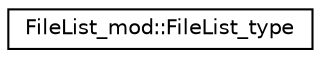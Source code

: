 digraph "Graphical Class Hierarchy"
{
 // LATEX_PDF_SIZE
  edge [fontname="Helvetica",fontsize="10",labelfontname="Helvetica",labelfontsize="10"];
  node [fontname="Helvetica",fontsize="10",shape=record];
  rankdir="LR";
  Node0 [label="FileList_mod::FileList_type",height=0.2,width=0.4,color="black", fillcolor="white", style="filled",URL="$structFileList__mod_1_1FileList__type.html",tooltip="The FileList_type class."];
}

